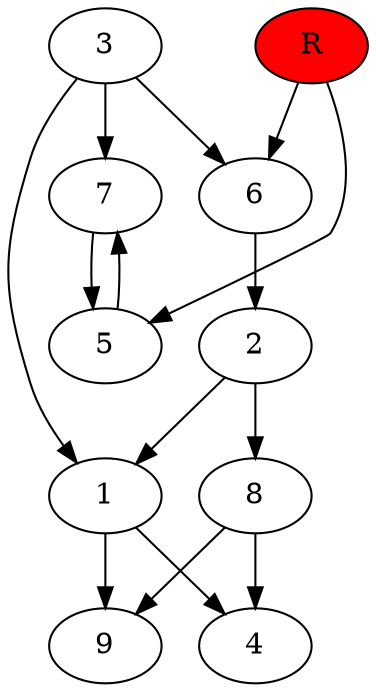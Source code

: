 digraph prb1302 {
	1
	2
	3
	4
	5
	6
	7
	8
	R [fillcolor="#ff0000" style=filled]
	1 -> 4
	1 -> 9
	2 -> 1
	2 -> 8
	3 -> 1
	3 -> 6
	3 -> 7
	5 -> 7
	6 -> 2
	7 -> 5
	8 -> 4
	8 -> 9
	R -> 5
	R -> 6
}
